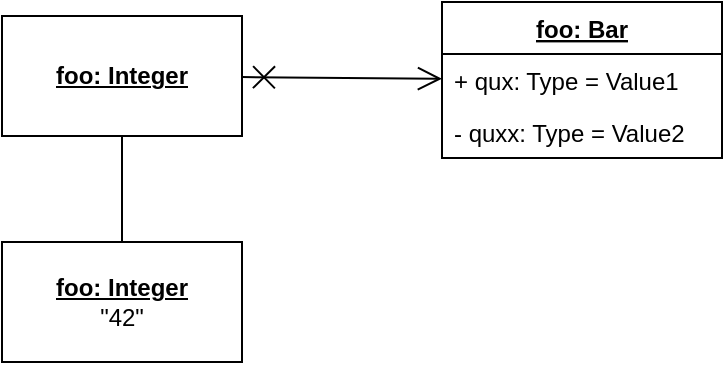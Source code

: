 <mxfile version="20.8.20" type="device"><diagram name="Page-1" id="OhzGA-D_H0WKC1Fkn2c8"><mxGraphModel dx="1434" dy="803" grid="1" gridSize="10" guides="1" tooltips="1" connect="1" arrows="1" fold="1" page="1" pageScale="1" pageWidth="827" pageHeight="1169" math="0" shadow="0"><root><mxCell id="0"/><mxCell id="1" parent="0"/><mxCell id="_O4ROYsIK-SBvJqxNlkQ-1" value="&lt;u&gt;&lt;b&gt;foo: Integer&lt;/b&gt;&lt;/u&gt;" style="rounded=0;whiteSpace=wrap;html=1;fillColor=default;" vertex="1" parent="1"><mxGeometry x="210" y="177" width="120" height="60" as="geometry"/></mxCell><mxCell id="_O4ROYsIK-SBvJqxNlkQ-2" value="&lt;u&gt;&lt;b&gt;foo: Integer&lt;/b&gt;&lt;/u&gt;&lt;br&gt;&quot;42&quot;" style="rounded=0;whiteSpace=wrap;html=1;fillColor=default;" vertex="1" parent="1"><mxGeometry x="210" y="290" width="120" height="60" as="geometry"/></mxCell><mxCell id="_O4ROYsIK-SBvJqxNlkQ-3" value="foo: Bar" style="swimlane;fontStyle=5;childLayout=stackLayout;horizontal=1;startSize=26;fillColor=default;horizontalStack=0;resizeParent=1;resizeParentMax=0;resizeLast=0;collapsible=0;marginBottom=0;swimlaneFillColor=default;" vertex="1" parent="1"><mxGeometry x="430" y="170" width="140" height="78" as="geometry"/></mxCell><mxCell id="_O4ROYsIK-SBvJqxNlkQ-4" value="+ qux: Type = Value1" style="text;strokeColor=none;fillColor=none;align=left;verticalAlign=top;spacingLeft=4;spacingRight=4;overflow=hidden;rotatable=0;points=[[0,0.5],[1,0.5]];portConstraint=eastwest;" vertex="1" parent="_O4ROYsIK-SBvJqxNlkQ-3"><mxGeometry y="26" width="140" height="26" as="geometry"/></mxCell><mxCell id="_O4ROYsIK-SBvJqxNlkQ-5" value="- quxx: Type = Value2" style="text;strokeColor=none;fillColor=none;align=left;verticalAlign=top;spacingLeft=4;spacingRight=4;overflow=hidden;rotatable=0;points=[[0,0.5],[1,0.5]];portConstraint=eastwest;" vertex="1" parent="_O4ROYsIK-SBvJqxNlkQ-3"><mxGeometry y="52" width="140" height="26" as="geometry"/></mxCell><mxCell id="_O4ROYsIK-SBvJqxNlkQ-6" value="" style="endArrow=none;html=1;rounded=0;" edge="1" parent="1" source="_O4ROYsIK-SBvJqxNlkQ-2" target="_O4ROYsIK-SBvJqxNlkQ-1"><mxGeometry width="50" height="50" relative="1" as="geometry"><mxPoint x="340" y="450" as="sourcePoint"/><mxPoint x="390" y="400" as="targetPoint"/></mxGeometry></mxCell><mxCell id="_O4ROYsIK-SBvJqxNlkQ-7" value="" style="endArrow=open;html=1;rounded=0;endFill=0;endSize=10;startArrow=cross;startFill=0;startSize=9;" edge="1" parent="1" source="_O4ROYsIK-SBvJqxNlkQ-1" target="_O4ROYsIK-SBvJqxNlkQ-3"><mxGeometry width="50" height="50" relative="1" as="geometry"><mxPoint x="530" y="380" as="sourcePoint"/><mxPoint x="570" y="340" as="targetPoint"/></mxGeometry></mxCell></root></mxGraphModel></diagram></mxfile>